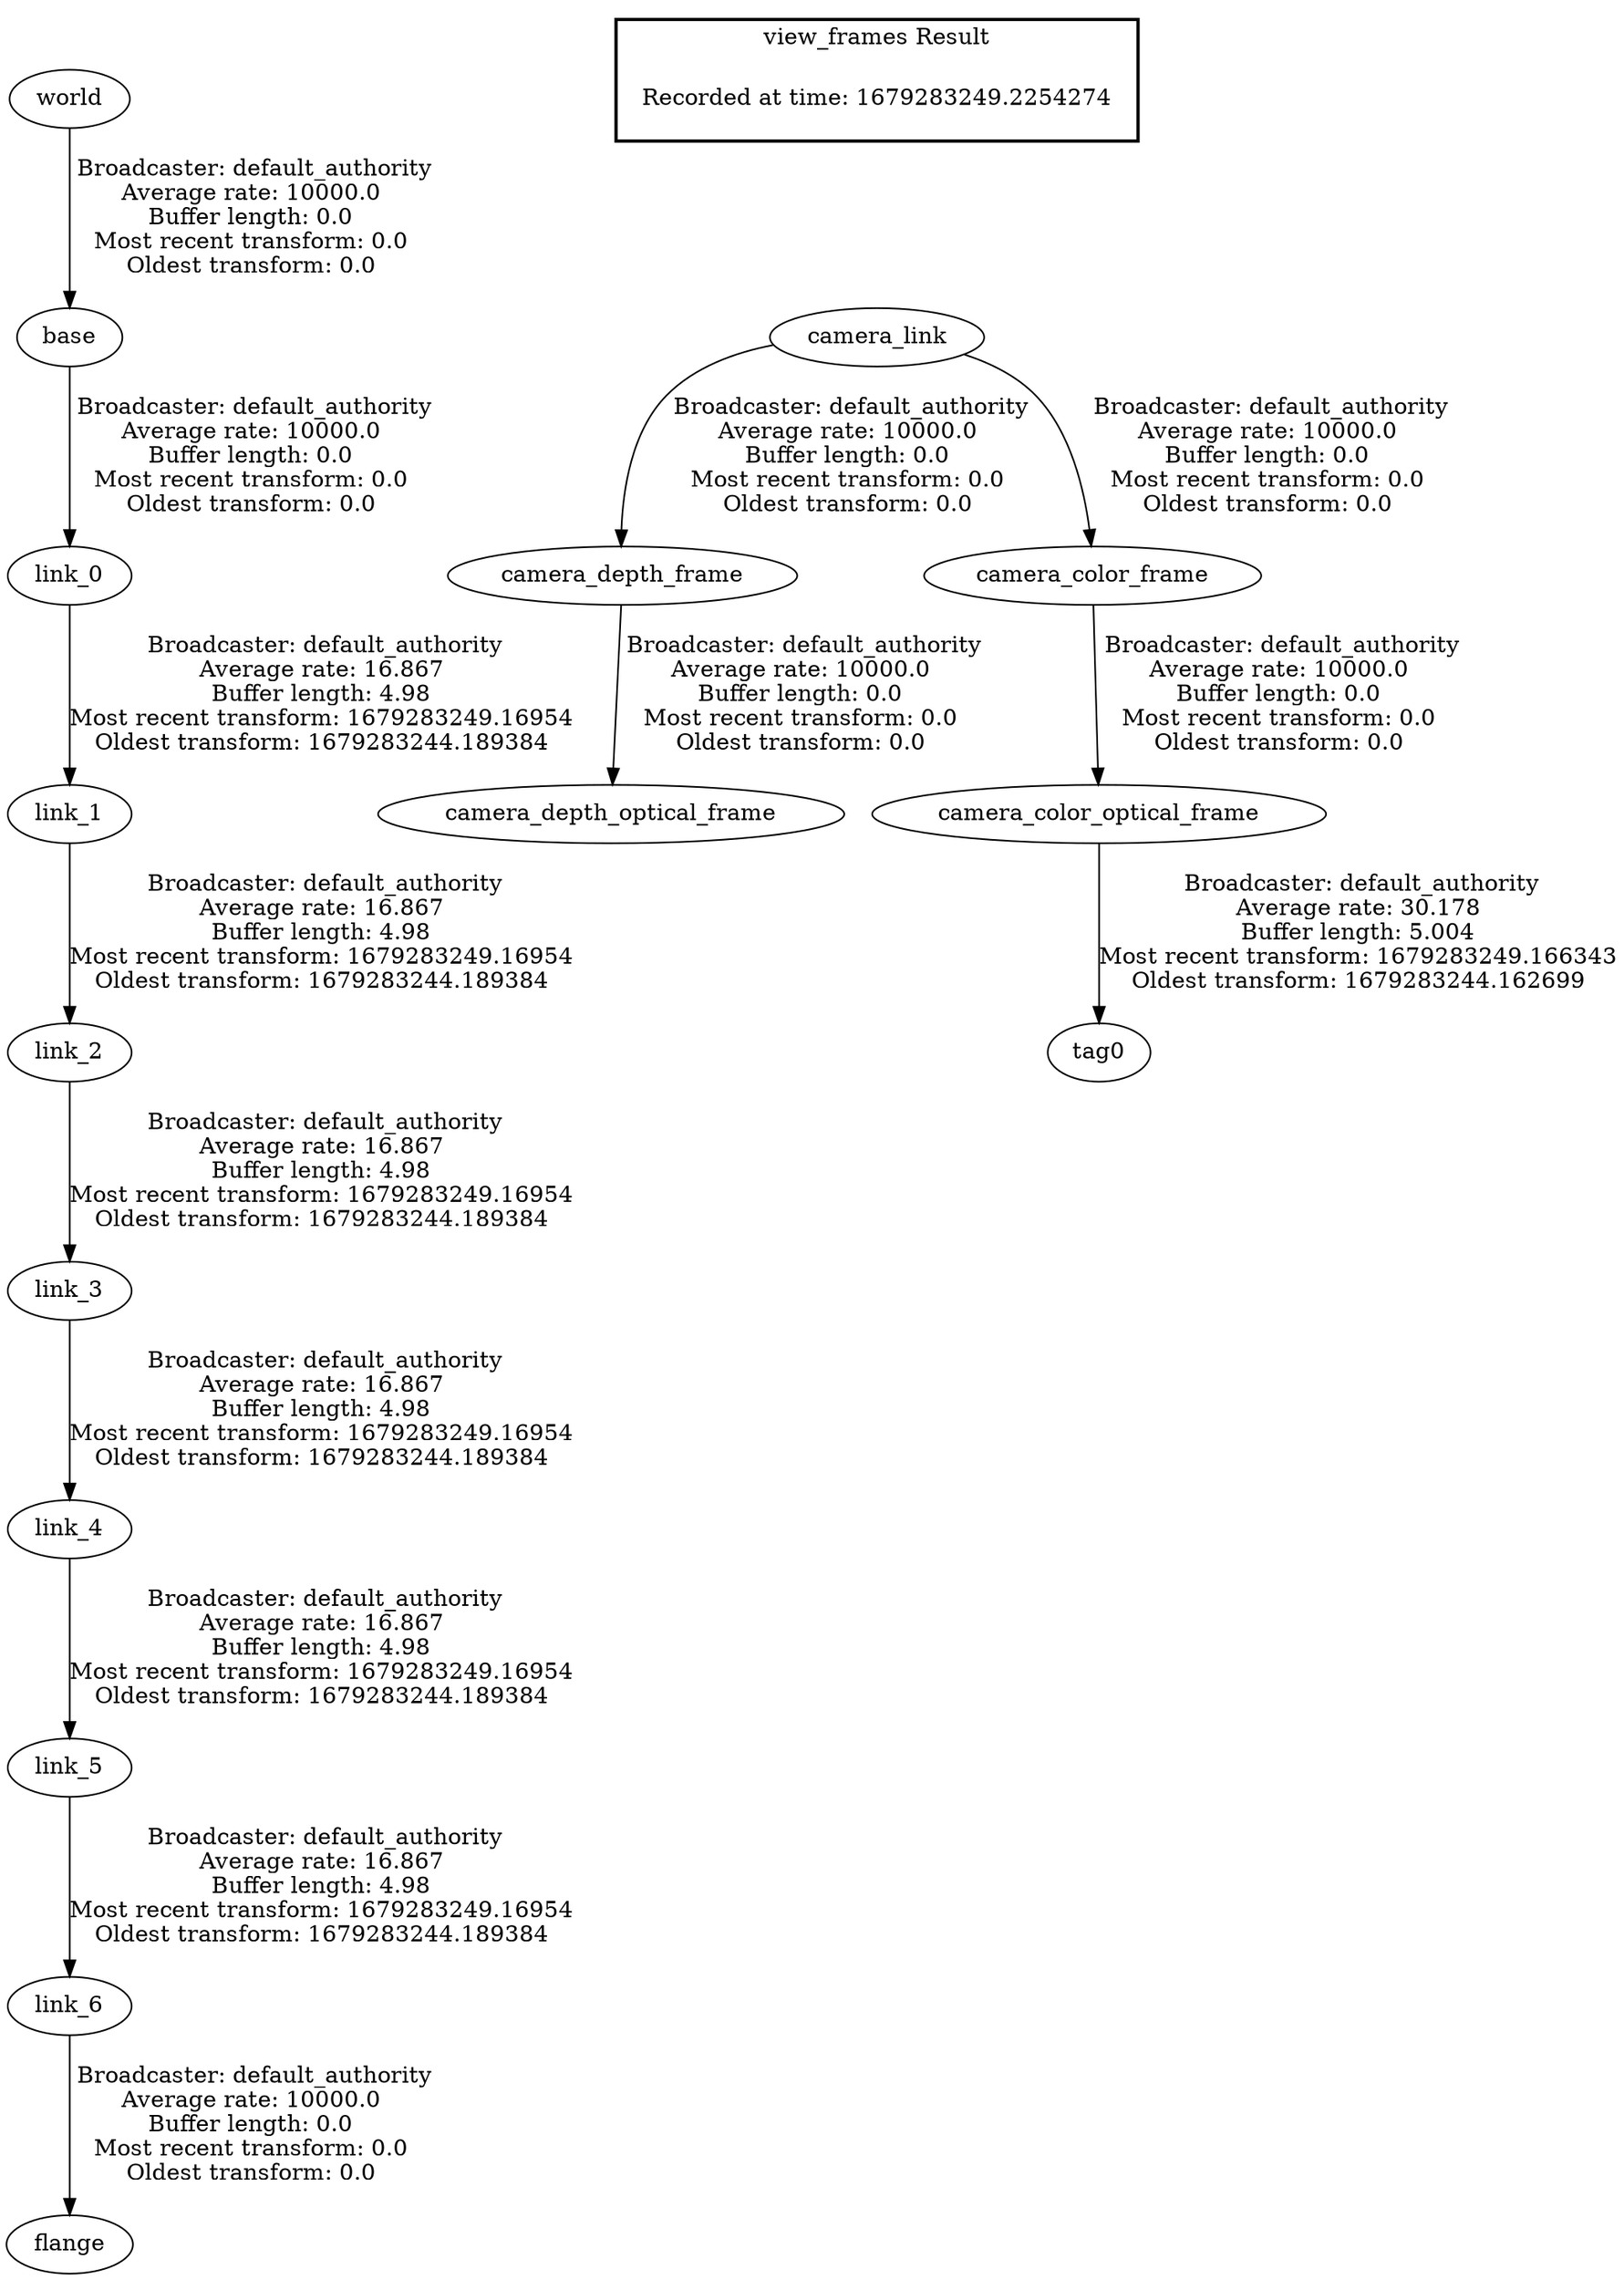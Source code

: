 digraph G {
"link_0" -> "link_1"[label=" Broadcaster: default_authority\nAverage rate: 16.867\nBuffer length: 4.98\nMost recent transform: 1679283249.16954\nOldest transform: 1679283244.189384\n"];
"base" -> "link_0"[label=" Broadcaster: default_authority\nAverage rate: 10000.0\nBuffer length: 0.0\nMost recent transform: 0.0\nOldest transform: 0.0\n"];
"link_1" -> "link_2"[label=" Broadcaster: default_authority\nAverage rate: 16.867\nBuffer length: 4.98\nMost recent transform: 1679283249.16954\nOldest transform: 1679283244.189384\n"];
"link_2" -> "link_3"[label=" Broadcaster: default_authority\nAverage rate: 16.867\nBuffer length: 4.98\nMost recent transform: 1679283249.16954\nOldest transform: 1679283244.189384\n"];
"link_3" -> "link_4"[label=" Broadcaster: default_authority\nAverage rate: 16.867\nBuffer length: 4.98\nMost recent transform: 1679283249.16954\nOldest transform: 1679283244.189384\n"];
"link_4" -> "link_5"[label=" Broadcaster: default_authority\nAverage rate: 16.867\nBuffer length: 4.98\nMost recent transform: 1679283249.16954\nOldest transform: 1679283244.189384\n"];
"link_5" -> "link_6"[label=" Broadcaster: default_authority\nAverage rate: 16.867\nBuffer length: 4.98\nMost recent transform: 1679283249.16954\nOldest transform: 1679283244.189384\n"];
"world" -> "base"[label=" Broadcaster: default_authority\nAverage rate: 10000.0\nBuffer length: 0.0\nMost recent transform: 0.0\nOldest transform: 0.0\n"];
"camera_link" -> "camera_depth_frame"[label=" Broadcaster: default_authority\nAverage rate: 10000.0\nBuffer length: 0.0\nMost recent transform: 0.0\nOldest transform: 0.0\n"];
"camera_depth_frame" -> "camera_depth_optical_frame"[label=" Broadcaster: default_authority\nAverage rate: 10000.0\nBuffer length: 0.0\nMost recent transform: 0.0\nOldest transform: 0.0\n"];
"camera_link" -> "camera_color_frame"[label=" Broadcaster: default_authority\nAverage rate: 10000.0\nBuffer length: 0.0\nMost recent transform: 0.0\nOldest transform: 0.0\n"];
"camera_color_frame" -> "camera_color_optical_frame"[label=" Broadcaster: default_authority\nAverage rate: 10000.0\nBuffer length: 0.0\nMost recent transform: 0.0\nOldest transform: 0.0\n"];
"link_6" -> "flange"[label=" Broadcaster: default_authority\nAverage rate: 10000.0\nBuffer length: 0.0\nMost recent transform: 0.0\nOldest transform: 0.0\n"];
"camera_color_optical_frame" -> "tag0"[label=" Broadcaster: default_authority\nAverage rate: 30.178\nBuffer length: 5.004\nMost recent transform: 1679283249.166343\nOldest transform: 1679283244.162699\n"];
edge [style=invis];
 subgraph cluster_legend { style=bold; color=black; label ="view_frames Result";
"Recorded at time: 1679283249.2254274"[ shape=plaintext ] ;
}->"camera_link";
}